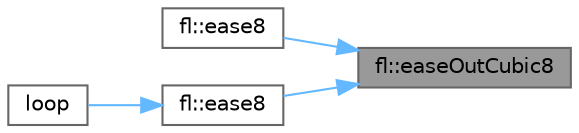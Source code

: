 digraph "fl::easeOutCubic8"
{
 // INTERACTIVE_SVG=YES
 // LATEX_PDF_SIZE
  bgcolor="transparent";
  edge [fontname=Helvetica,fontsize=10,labelfontname=Helvetica,labelfontsize=10];
  node [fontname=Helvetica,fontsize=10,shape=box,height=0.2,width=0.4];
  rankdir="RL";
  Node1 [id="Node000001",label="fl::easeOutCubic8",height=0.2,width=0.4,color="gray40", fillcolor="grey60", style="filled", fontcolor="black",tooltip="8-bit cubic ease-out function Takes an input value 0-255 and returns an eased value 0-255 More pronou..."];
  Node1 -> Node2 [id="edge1_Node000001_Node000002",dir="back",color="steelblue1",style="solid",tooltip=" "];
  Node2 [id="Node000002",label="fl::ease8",height=0.2,width=0.4,color="grey40", fillcolor="white", style="filled",URL="$d4/d36/namespacefl_ac368f20d137ff004c852fa35420cfa5e.html#ac368f20d137ff004c852fa35420cfa5e",tooltip=" "];
  Node1 -> Node3 [id="edge2_Node000001_Node000003",dir="back",color="steelblue1",style="solid",tooltip=" "];
  Node3 [id="Node000003",label="fl::ease8",height=0.2,width=0.4,color="grey40", fillcolor="white", style="filled",URL="$d4/d36/namespacefl_ad5bdf92d600b40d01c2d3a0d536a7c8c.html#ad5bdf92d600b40d01c2d3a0d536a7c8c",tooltip=" "];
  Node3 -> Node4 [id="edge3_Node000003_Node000004",dir="back",color="steelblue1",style="solid",tooltip=" "];
  Node4 [id="Node000004",label="loop",height=0.2,width=0.4,color="grey40", fillcolor="white", style="filled",URL="$dd/d55/_ease_in_out_8h_afe461d27b9c48d5921c00d521181f12f.html#afe461d27b9c48d5921c00d521181f12f",tooltip=" "];
}
